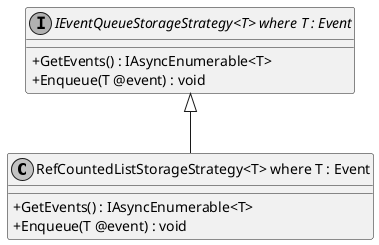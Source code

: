 @startuml
skinparam monochrome true
skinparam classAttributeIconSize 0

class "RefCountedListStorageStrategy<T> where T : Event" {
    + GetEvents() : IAsyncEnumerable<T>
    + Enqueue(T @event) : void
}

interface "IEventQueueStorageStrategy<T> where T : Event" {
    + GetEvents() : IAsyncEnumerable<T>
    + Enqueue(T @event) : void
}

"IEventQueueStorageStrategy<T> where T : Event" <|-- "RefCountedListStorageStrategy<T> where T : Event"
@enduml

